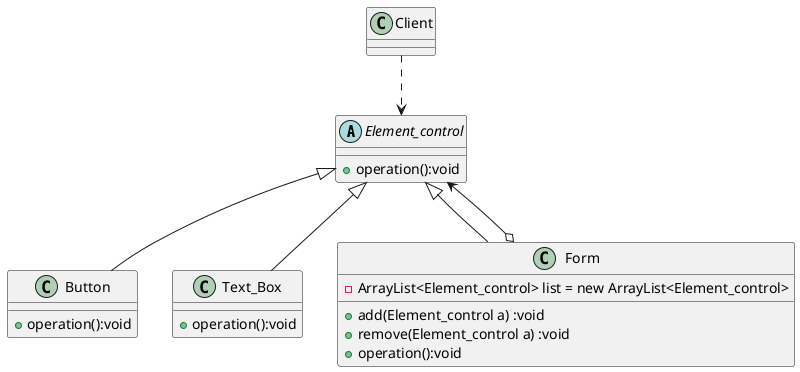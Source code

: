@startuml
'https://plantuml.com/class-diagram

abstract class Element_control{
+operation():void
}

class Button{
+operation():void
}

class Text_Box{
+operation():void
}

Element_control <|--Button
Element_control <|--Text_Box

class Form {
-ArrayList<Element_control> list = new ArrayList<Element_control>
+add(Element_control a) :void
+remove(Element_control a) :void
+operation():void
}
Element_control <|-- Form
Form o--> Element_control

class Client

Client ..> Element_control

@enduml